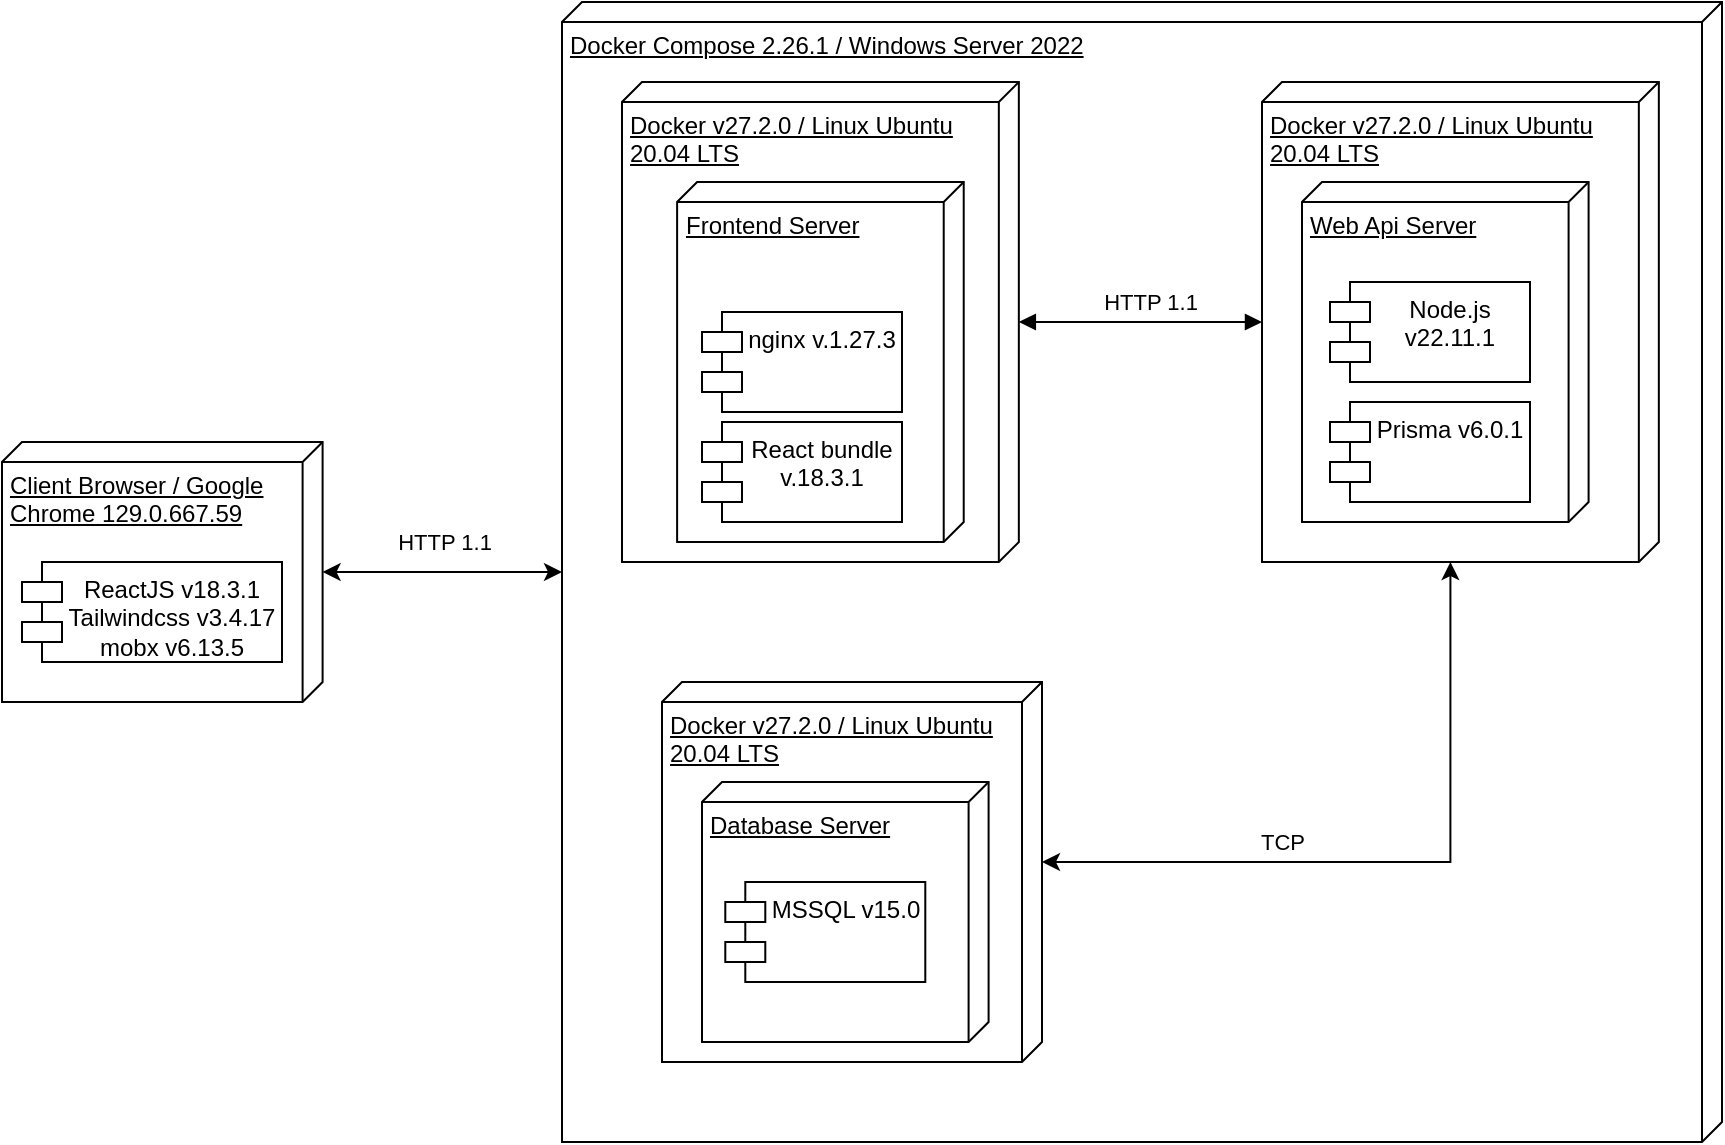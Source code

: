 <mxfile version="26.0.3">
  <diagram name="Страница — 1" id="g24mCY87ab78DPvd3pI4">
    <mxGraphModel dx="1877" dy="565" grid="1" gridSize="10" guides="1" tooltips="1" connect="1" arrows="1" fold="1" page="1" pageScale="1" pageWidth="827" pageHeight="1169" math="0" shadow="0">
      <root>
        <mxCell id="0" />
        <mxCell id="1" parent="0" />
        <mxCell id="5aNWPN1ELe4lWxlSeHUW-1" value="Docker Compose 2.26.1 / Windows Server 2022" style="verticalAlign=top;align=left;spacingTop=8;spacingLeft=2;spacingRight=12;shape=cube;size=10;direction=south;fontStyle=4;html=1;whiteSpace=wrap;" parent="1" vertex="1">
          <mxGeometry x="120" y="30" width="580" height="570" as="geometry" />
        </mxCell>
        <mxCell id="5aNWPN1ELe4lWxlSeHUW-2" value="Docker v27.2.0 / Linux Ubuntu 20.04 LTS" style="verticalAlign=top;align=left;spacingTop=8;spacingLeft=2;spacingRight=12;shape=cube;size=10;direction=south;fontStyle=4;html=1;whiteSpace=wrap;" parent="1" vertex="1">
          <mxGeometry x="150" y="70" width="198.42" height="240" as="geometry" />
        </mxCell>
        <mxCell id="5aNWPN1ELe4lWxlSeHUW-15" style="edgeStyle=orthogonalEdgeStyle;rounded=0;orthogonalLoop=1;jettySize=auto;html=1;endArrow=block;endFill=1;startArrow=block;startFill=1;" parent="1" source="5aNWPN1ELe4lWxlSeHUW-3" target="5aNWPN1ELe4lWxlSeHUW-2" edge="1">
          <mxGeometry relative="1" as="geometry" />
        </mxCell>
        <mxCell id="5aNWPN1ELe4lWxlSeHUW-3" value="Docker v27.2.0 / Linux Ubuntu 20.04 LTS" style="verticalAlign=top;align=left;spacingTop=8;spacingLeft=2;spacingRight=12;shape=cube;size=10;direction=south;fontStyle=4;html=1;whiteSpace=wrap;" parent="1" vertex="1">
          <mxGeometry x="470" y="70" width="198.42" height="240" as="geometry" />
        </mxCell>
        <mxCell id="5aNWPN1ELe4lWxlSeHUW-4" value="Docker v27.2.0 / Linux Ubuntu 20.04 LTS" style="verticalAlign=top;align=left;spacingTop=8;spacingLeft=2;spacingRight=12;shape=cube;size=10;direction=south;fontStyle=4;html=1;whiteSpace=wrap;" parent="1" vertex="1">
          <mxGeometry x="170" y="370" width="190" height="190" as="geometry" />
        </mxCell>
        <mxCell id="5aNWPN1ELe4lWxlSeHUW-5" value="Database Server" style="verticalAlign=top;align=left;spacingTop=8;spacingLeft=2;spacingRight=12;shape=cube;size=10;direction=south;fontStyle=4;html=1;whiteSpace=wrap;" parent="1" vertex="1">
          <mxGeometry x="190" y="420" width="143.3" height="130" as="geometry" />
        </mxCell>
        <mxCell id="5aNWPN1ELe4lWxlSeHUW-6" value="Frontend Server" style="verticalAlign=top;align=left;spacingTop=8;spacingLeft=2;spacingRight=12;shape=cube;size=10;direction=south;fontStyle=4;html=1;whiteSpace=wrap;" parent="1" vertex="1">
          <mxGeometry x="177.56" y="120" width="143.3" height="180" as="geometry" />
        </mxCell>
        <mxCell id="5aNWPN1ELe4lWxlSeHUW-7" value="Web Api Server" style="verticalAlign=top;align=left;spacingTop=8;spacingLeft=2;spacingRight=12;shape=cube;size=10;direction=south;fontStyle=4;html=1;whiteSpace=wrap;" parent="1" vertex="1">
          <mxGeometry x="490" y="120" width="143.3" height="170" as="geometry" />
        </mxCell>
        <mxCell id="5aNWPN1ELe4lWxlSeHUW-8" value="Client Browser / Google Chrome 129.0.667.59" style="verticalAlign=top;align=left;spacingTop=8;spacingLeft=2;spacingRight=12;shape=cube;size=10;direction=south;fontStyle=4;html=1;whiteSpace=wrap;" parent="1" vertex="1">
          <mxGeometry x="-160" y="250" width="160.3" height="130" as="geometry" />
        </mxCell>
        <mxCell id="5aNWPN1ELe4lWxlSeHUW-9" value="ReactJS v18.3.1&lt;br&gt;Tailwindcss v3.4.17&lt;br&gt;mobx v6.13.5" style="shape=module;align=left;spacingLeft=20;align=center;verticalAlign=top;whiteSpace=wrap;html=1;" parent="1" vertex="1">
          <mxGeometry x="-150" y="310" width="130" height="50" as="geometry" />
        </mxCell>
        <mxCell id="5aNWPN1ELe4lWxlSeHUW-10" value="nginx v.1.27.3" style="shape=module;align=left;spacingLeft=20;align=center;verticalAlign=top;whiteSpace=wrap;html=1;" parent="1" vertex="1">
          <mxGeometry x="190" y="185" width="100" height="50" as="geometry" />
        </mxCell>
        <mxCell id="5aNWPN1ELe4lWxlSeHUW-11" value="MSSQL v15.0" style="shape=module;align=left;spacingLeft=20;align=center;verticalAlign=top;whiteSpace=wrap;html=1;" parent="1" vertex="1">
          <mxGeometry x="201.65" y="470" width="100" height="50" as="geometry" />
        </mxCell>
        <mxCell id="5aNWPN1ELe4lWxlSeHUW-12" value="Node.js&lt;br&gt;v22.11.1" style="shape=module;align=left;spacingLeft=20;align=center;verticalAlign=top;whiteSpace=wrap;html=1;" parent="1" vertex="1">
          <mxGeometry x="504" y="170" width="100" height="50" as="geometry" />
        </mxCell>
        <mxCell id="5aNWPN1ELe4lWxlSeHUW-13" value="Prisma v6.0.1" style="shape=module;align=left;spacingLeft=20;align=center;verticalAlign=top;whiteSpace=wrap;html=1;" parent="1" vertex="1">
          <mxGeometry x="504" y="230" width="100" height="50" as="geometry" />
        </mxCell>
        <mxCell id="5aNWPN1ELe4lWxlSeHUW-14" value="React bundle v.18.3.1" style="shape=module;align=left;spacingLeft=20;align=center;verticalAlign=top;whiteSpace=wrap;html=1;" parent="1" vertex="1">
          <mxGeometry x="190" y="240" width="100" height="50" as="geometry" />
        </mxCell>
        <mxCell id="5aNWPN1ELe4lWxlSeHUW-16" value="" style="endArrow=classic;startArrow=classic;html=1;rounded=0;exitX=0;exitY=0;exitDx=240;exitDy=104.21;exitPerimeter=0;entryX=0;entryY=0;entryDx=90;entryDy=0;entryPerimeter=0;edgeStyle=orthogonalEdgeStyle;" parent="1" source="5aNWPN1ELe4lWxlSeHUW-3" target="5aNWPN1ELe4lWxlSeHUW-4" edge="1">
          <mxGeometry width="50" height="50" relative="1" as="geometry">
            <mxPoint x="530" y="490" as="sourcePoint" />
            <mxPoint x="580" y="440" as="targetPoint" />
          </mxGeometry>
        </mxCell>
        <mxCell id="5aNWPN1ELe4lWxlSeHUW-19" value="TCP" style="edgeLabel;html=1;align=center;verticalAlign=middle;resizable=0;points=[];" parent="5aNWPN1ELe4lWxlSeHUW-16" vertex="1" connectable="0">
          <mxGeometry x="0.264" y="-2" relative="1" as="geometry">
            <mxPoint x="-10" y="-8" as="offset" />
          </mxGeometry>
        </mxCell>
        <mxCell id="5aNWPN1ELe4lWxlSeHUW-17" style="edgeStyle=orthogonalEdgeStyle;rounded=0;orthogonalLoop=1;jettySize=auto;html=1;entryX=0;entryY=0;entryDx=285;entryDy=580;entryPerimeter=0;startArrow=classic;startFill=1;" parent="1" source="5aNWPN1ELe4lWxlSeHUW-8" target="5aNWPN1ELe4lWxlSeHUW-1" edge="1">
          <mxGeometry relative="1" as="geometry" />
        </mxCell>
        <mxCell id="5aNWPN1ELe4lWxlSeHUW-18" value="HTTP 1.1" style="edgeLabel;html=1;align=center;verticalAlign=middle;resizable=0;points=[];" parent="5aNWPN1ELe4lWxlSeHUW-17" vertex="1" connectable="0">
          <mxGeometry x="0.205" y="1" relative="1" as="geometry">
            <mxPoint x="-12" y="-14" as="offset" />
          </mxGeometry>
        </mxCell>
        <mxCell id="5aNWPN1ELe4lWxlSeHUW-20" value="HTTP 1.1" style="edgeLabel;html=1;align=center;verticalAlign=middle;resizable=0;points=[];" parent="1" vertex="1" connectable="0">
          <mxGeometry x="414.0" y="180" as="geometry" />
        </mxCell>
      </root>
    </mxGraphModel>
  </diagram>
</mxfile>
